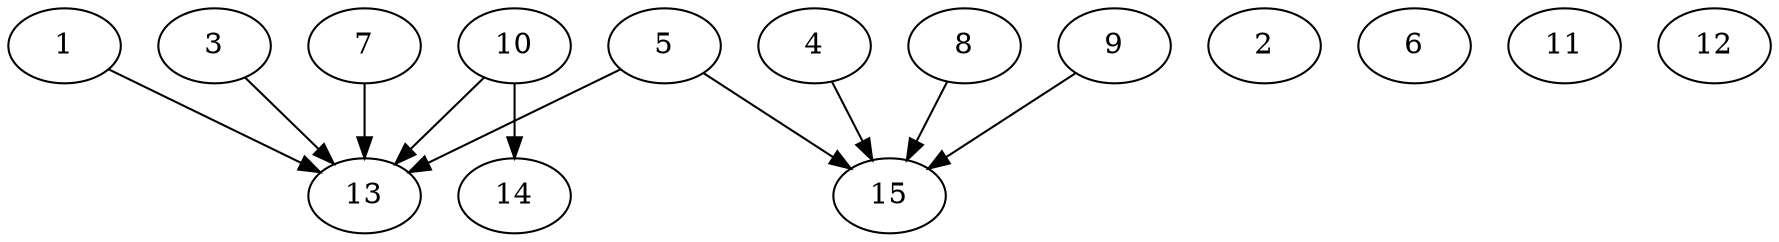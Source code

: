 // DAG automatically generated by daggen at Thu Oct  3 13:59:26 2019
// ./daggen --dot -n 15 --ccr 0.3 --fat 0.9 --regular 0.5 --density 0.7 --mindata 5242880 --maxdata 52428800 
digraph G {
  1 [size="169611947", alpha="0.16", expect_size="50883584"] 
  1 -> 13 [size ="50883584"]
  2 [size="99764907", alpha="0.19", expect_size="29929472"] 
  3 [size="47953920", alpha="0.08", expect_size="14386176"] 
  3 -> 13 [size ="14386176"]
  4 [size="156477440", alpha="0.16", expect_size="46943232"] 
  4 -> 15 [size ="46943232"]
  5 [size="87818240", alpha="0.14", expect_size="26345472"] 
  5 -> 13 [size ="26345472"]
  5 -> 15 [size ="26345472"]
  6 [size="125440000", alpha="0.04", expect_size="37632000"] 
  7 [size="73649493", alpha="0.09", expect_size="22094848"] 
  7 -> 13 [size ="22094848"]
  8 [size="86138880", alpha="0.05", expect_size="25841664"] 
  8 -> 15 [size ="25841664"]
  9 [size="28163413", alpha="0.20", expect_size="8449024"] 
  9 -> 15 [size ="8449024"]
  10 [size="109253973", alpha="0.13", expect_size="32776192"] 
  10 -> 13 [size ="32776192"]
  10 -> 14 [size ="32776192"]
  11 [size="134181547", alpha="0.16", expect_size="40254464"] 
  12 [size="100860587", alpha="0.03", expect_size="30258176"] 
  13 [size="90627413", alpha="0.17", expect_size="27188224"] 
  14 [size="154443093", alpha="0.09", expect_size="46332928"] 
  15 [size="119992320", alpha="0.03", expect_size="35997696"] 
}
